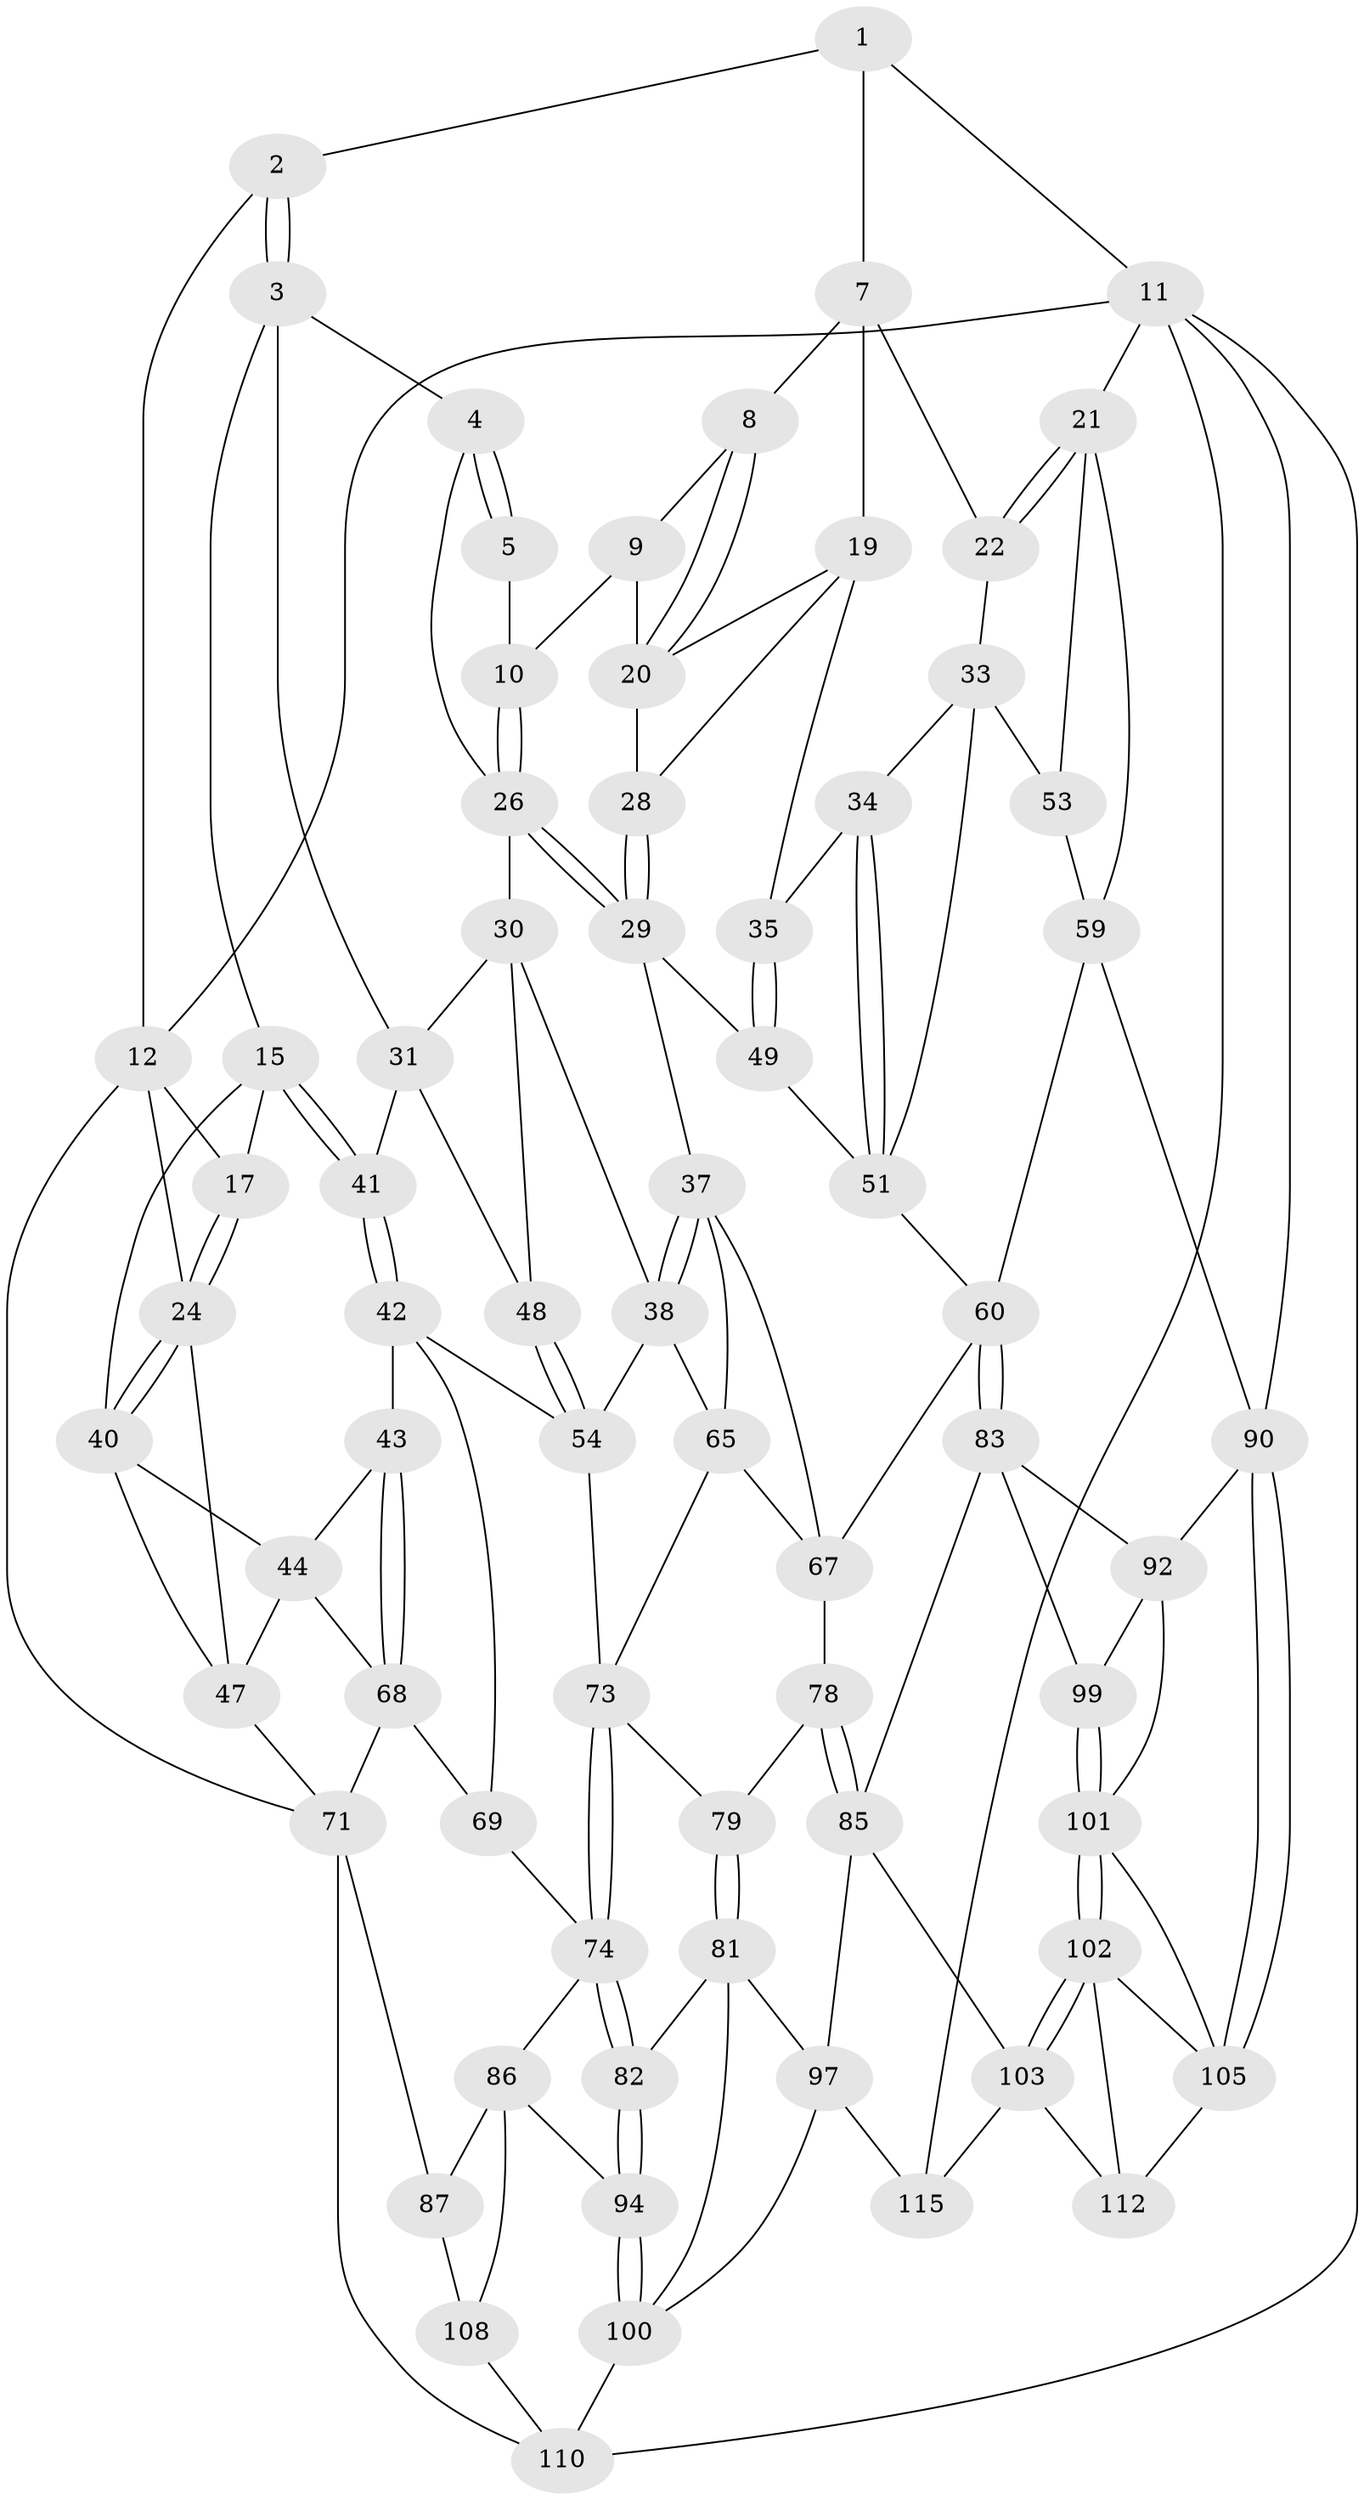 // original degree distribution, {3: 0.017391304347826087, 4: 0.24347826086956523, 5: 0.5217391304347826, 6: 0.21739130434782608}
// Generated by graph-tools (version 1.1) at 2025/42/03/06/25 10:42:33]
// undirected, 70 vertices, 155 edges
graph export_dot {
graph [start="1"]
  node [color=gray90,style=filled];
  1 [pos="+0.5927912058178804+0",super="+6"];
  2 [pos="+0.22789987249293203+0"];
  3 [pos="+0.3144050168781023+0.041505940185388945",super="+14"];
  4 [pos="+0.4276106606094641+0.10271112067000376"];
  5 [pos="+0.5540051734216541+0"];
  7 [pos="+0.8304986979039768+0",super="+18"];
  8 [pos="+0.7251020773720859+0.064635078170545"];
  9 [pos="+0.6107700819555733+0.11568083902927202"];
  10 [pos="+0.5863934125932934+0.11641936245608749"];
  11 [pos="+1+0",super="+89"];
  12 [pos="+0+0",super="+13"];
  15 [pos="+0.14089825697220468+0.1950346928327103",super="+16"];
  17 [pos="+0.09237943886138324+0.10507734817095196"];
  19 [pos="+0.8311341972193663+0.19268456066571915",super="+32"];
  20 [pos="+0.7130576181567116+0.18585987873987256",super="+23"];
  21 [pos="+1+0.2323617160612241",super="+52"];
  22 [pos="+0.9639852700959672+0.23145723616169472"];
  24 [pos="+0+0.22309511058632012",super="+25"];
  26 [pos="+0.507695939008947+0.19060262798880104",super="+27"];
  28 [pos="+0.6839652207918259+0.23595580822649934"];
  29 [pos="+0.5771410787248458+0.29700892559704617",super="+36"];
  30 [pos="+0.47098912462879516+0.19628687080260163",super="+39"];
  31 [pos="+0.32849334221530163+0.2524164405104004",super="+46"];
  33 [pos="+0.9145567498523668+0.3115726090160405",super="+50"];
  34 [pos="+0.8164925415735245+0.31662704973794387"];
  35 [pos="+0.7838672973934249+0.31650966704053674"];
  37 [pos="+0.555750034934927+0.3616483406495631",super="+64"];
  38 [pos="+0.45213336999284337+0.3789633736870339",super="+62"];
  40 [pos="+0.08155741039093577+0.21739489445649174",super="+45"];
  41 [pos="+0.14581801700603006+0.20494034444378095"];
  42 [pos="+0.215616329383235+0.39464497853475466",super="+55"];
  43 [pos="+0.19191824966265225+0.39968315847292746"];
  44 [pos="+0.07083929988640761+0.351944781565769",super="+58"];
  47 [pos="+0+0.42683270822622665",super="+57"];
  48 [pos="+0.3102843728325012+0.37228386849161843"];
  49 [pos="+0.7608819126967887+0.37914557482738137"];
  51 [pos="+0.878294086909109+0.38248041277824324",super="+56"];
  53 [pos="+0.9282285676419937+0.3791050597634014"];
  54 [pos="+0.2787221777108337+0.40396570143614535",super="+63"];
  59 [pos="+0.874195903640064+0.5168009587486831",super="+80"];
  60 [pos="+0.7981973673049908+0.5418642354667517",super="+61"];
  65 [pos="+0.5300566955932641+0.49261548192164795",super="+66"];
  67 [pos="+0.6715929394404494+0.4847010836239504",super="+76"];
  68 [pos="+0.1203661896227904+0.4616935051276952",super="+70"];
  69 [pos="+0.23716207143375767+0.5573154818707126"];
  71 [pos="+0+0.7164459461753343",super="+72"];
  73 [pos="+0.40994690400808065+0.5390002229980352",super="+77"];
  74 [pos="+0.37668802339307816+0.6261960213548309",super="+75"];
  78 [pos="+0.5716392521541808+0.6369467238199726"];
  79 [pos="+0.5618052527386344+0.639523312277834"];
  81 [pos="+0.5347116377067709+0.6560237715123327",super="+98"];
  82 [pos="+0.40747891256144353+0.6767104999757632"];
  83 [pos="+0.7972253161755004+0.5518393753264997",super="+84"];
  85 [pos="+0.6995105372659669+0.7054147163670791",super="+96"];
  86 [pos="+0.2467007612213157+0.6374234212953327",super="+95"];
  87 [pos="+0.12212721007978176+0.7488684872491593",super="+88"];
  90 [pos="+1+0.9982407892415415",super="+91"];
  92 [pos="+1+0.6415967930598849",super="+93"];
  94 [pos="+0.3858424134674124+0.7981923784491097"];
  97 [pos="+0.5281430183072434+0.871754362846076",super="+114"];
  99 [pos="+0.8076768656162553+0.6921812387307"];
  100 [pos="+0.40305498362889597+0.8149494281152504",super="+109"];
  101 [pos="+0.8543543786563421+0.7652464661602564",super="+104"];
  102 [pos="+0.8620810825198456+0.8183200885623533",super="+107"];
  103 [pos="+0.7350055882234167+0.9208493248869164",super="+113"];
  105 [pos="+1+0.9609302882722127",super="+106"];
  108 [pos="+0.2336553298372888+0.8321308911118259",super="+111"];
  110 [pos="+0.24136694787978644+1"];
  112 [pos="+0.9123207327289585+0.9077935985123586"];
  115 [pos="+0.7697444855819483+1"];
  1 -- 2;
  1 -- 11;
  1 -- 7;
  2 -- 3;
  2 -- 3;
  2 -- 12;
  3 -- 4;
  3 -- 15;
  3 -- 31;
  4 -- 5;
  4 -- 5;
  4 -- 26;
  5 -- 10;
  7 -- 8;
  7 -- 19;
  7 -- 22;
  8 -- 9;
  8 -- 20;
  8 -- 20;
  9 -- 10;
  9 -- 20;
  10 -- 26;
  10 -- 26;
  11 -- 12;
  11 -- 21;
  11 -- 115;
  11 -- 90;
  11 -- 110;
  12 -- 24;
  12 -- 17;
  12 -- 71;
  15 -- 41;
  15 -- 41;
  15 -- 40;
  15 -- 17;
  17 -- 24;
  17 -- 24;
  19 -- 20;
  19 -- 35;
  19 -- 28;
  20 -- 28;
  21 -- 22;
  21 -- 22;
  21 -- 53;
  21 -- 59;
  22 -- 33;
  24 -- 40;
  24 -- 40;
  24 -- 47;
  26 -- 29;
  26 -- 29;
  26 -- 30;
  28 -- 29;
  28 -- 29;
  29 -- 49;
  29 -- 37;
  30 -- 31;
  30 -- 38;
  30 -- 48;
  31 -- 48;
  31 -- 41;
  33 -- 34;
  33 -- 51;
  33 -- 53;
  34 -- 35;
  34 -- 51;
  34 -- 51;
  35 -- 49;
  35 -- 49;
  37 -- 38;
  37 -- 38;
  37 -- 65;
  37 -- 67;
  38 -- 54;
  38 -- 65;
  40 -- 44;
  40 -- 47;
  41 -- 42;
  41 -- 42;
  42 -- 43;
  42 -- 69;
  42 -- 54;
  43 -- 44;
  43 -- 68;
  43 -- 68;
  44 -- 68;
  44 -- 47;
  47 -- 71;
  48 -- 54;
  48 -- 54;
  49 -- 51;
  51 -- 60;
  53 -- 59;
  54 -- 73;
  59 -- 60;
  59 -- 90;
  60 -- 83;
  60 -- 83;
  60 -- 67;
  65 -- 73;
  65 -- 67;
  67 -- 78;
  68 -- 69;
  68 -- 71;
  69 -- 74;
  71 -- 87;
  71 -- 110;
  73 -- 74;
  73 -- 74;
  73 -- 79;
  74 -- 82;
  74 -- 82;
  74 -- 86;
  78 -- 79;
  78 -- 85;
  78 -- 85;
  79 -- 81;
  79 -- 81;
  81 -- 82;
  81 -- 100;
  81 -- 97;
  82 -- 94;
  82 -- 94;
  83 -- 92;
  83 -- 99;
  83 -- 85;
  85 -- 97;
  85 -- 103;
  86 -- 87;
  86 -- 94;
  86 -- 108;
  87 -- 108 [weight=2];
  90 -- 105;
  90 -- 105;
  90 -- 92;
  92 -- 101;
  92 -- 99;
  94 -- 100;
  94 -- 100;
  97 -- 115;
  97 -- 100;
  99 -- 101;
  99 -- 101;
  100 -- 110;
  101 -- 102;
  101 -- 102;
  101 -- 105;
  102 -- 103;
  102 -- 103;
  102 -- 112;
  102 -- 105;
  103 -- 112;
  103 -- 115;
  105 -- 112;
  108 -- 110;
}
